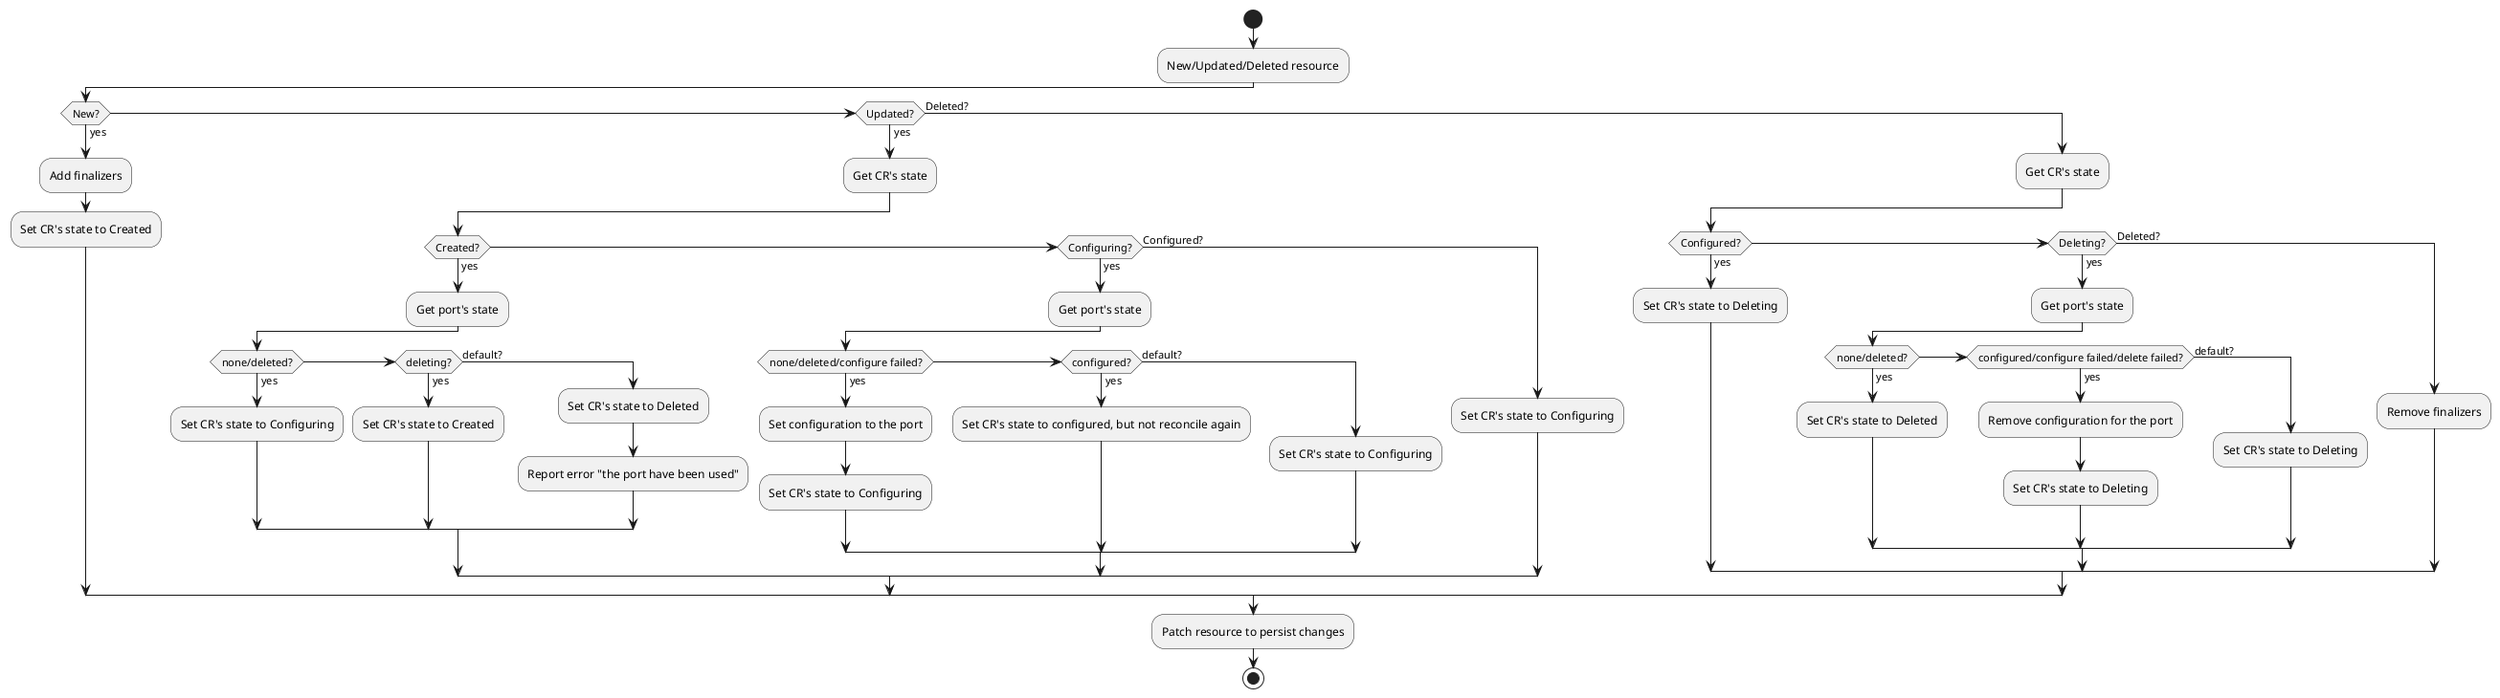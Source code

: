 @startuml port
start

:New/Updated/Deleted resource;
if (New?) then (yes)
    :Add finalizers;
    :Set CR's state to Created;
elseif (Updated?) then (yes)
    :Get CR's state;
    if (Created?) then (yes)
        :Get port's state;
        if (none/deleted?) then (yes)
            :Set CR's state to Configuring;
        elseif (deleting?) then (yes)
            :Set CR's state to Created;
        else (default?)
            :Set CR's state to Deleted;
            :Report error "the port have been used";
        endif
    elseif (Configuring?) then (yes)
        :Get port's state;
        if (none/deleted/configure failed?) then (yes)
            :Set configuration to the port;
            :Set CR's state to Configuring;
        elseif (configured?) then (yes)
            :Set CR's state to configured, but not reconcile again;
        else (default?)
            :Set CR's state to Configuring;
        endif
    else (Configured?)
        :Set CR's state to Configuring;
    endif
else (Deleted?)
    :Get CR's state;
    if (Configured?) then (yes)
        :Set CR's state to Deleting;
    elseif (Deleting?) then (yes)
        :Get port's state;
        if (none/deleted?) then (yes)
            :Set CR's state to Deleted;
        elseif (configured/configure failed/delete failed?) then (yes)
            :Remove configuration for the port;
            :Set CR's state to Deleting;
        else (default?)
            :Set CR's state to Deleting;
        endif
    else (Deleted?)
        :Remove finalizers;
    endif
endif
:Patch resource to persist changes;

stop
@enduml
